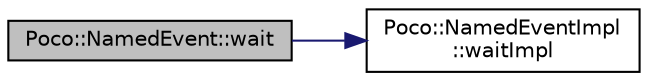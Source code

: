 digraph "Poco::NamedEvent::wait"
{
 // LATEX_PDF_SIZE
  edge [fontname="Helvetica",fontsize="10",labelfontname="Helvetica",labelfontsize="10"];
  node [fontname="Helvetica",fontsize="10",shape=record];
  rankdir="LR";
  Node1 [label="Poco::NamedEvent::wait",height=0.2,width=0.4,color="black", fillcolor="grey75", style="filled", fontcolor="black",tooltip=" "];
  Node1 -> Node2 [color="midnightblue",fontsize="10",style="solid"];
  Node2 [label="Poco::NamedEventImpl\l::waitImpl",height=0.2,width=0.4,color="black", fillcolor="white", style="filled",URL="$classPoco_1_1NamedEventImpl.html#a36a89629b636497df5e119015fc95712",tooltip=" "];
}
